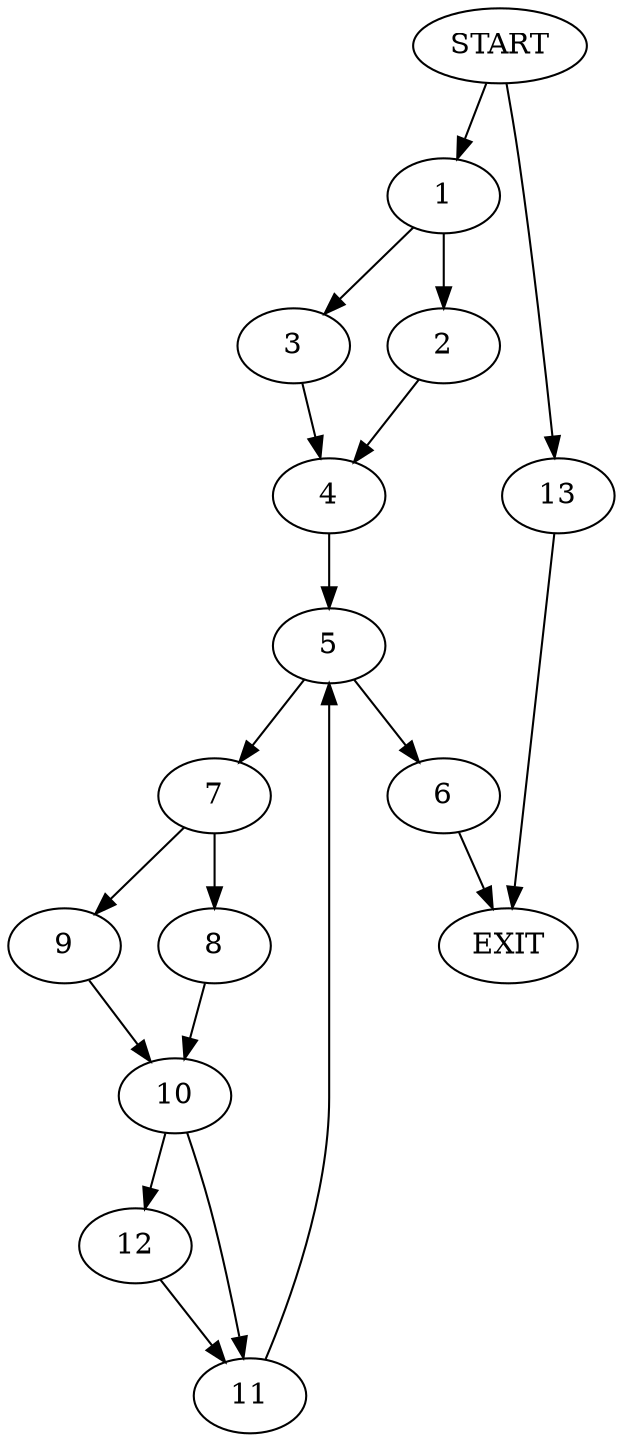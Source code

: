digraph {
0 [label="START"]
14 [label="EXIT"]
0 -> 1
1 -> 2
1 -> 3
3 -> 4
2 -> 4
4 -> 5
5 -> 6
5 -> 7
7 -> 8
7 -> 9
6 -> 14
8 -> 10
9 -> 10
10 -> 11
10 -> 12
11 -> 5
12 -> 11
0 -> 13
13 -> 14
}
